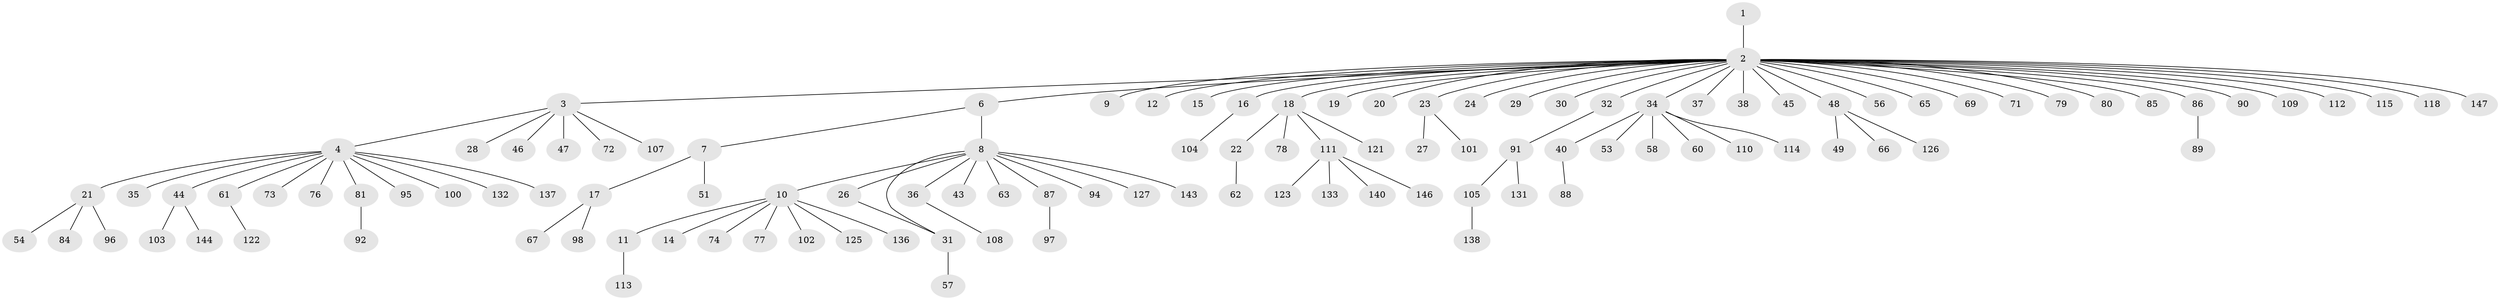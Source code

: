// original degree distribution, {2: 0.19047619047619047, 9: 0.013605442176870748, 8: 0.013605442176870748, 13: 0.006802721088435374, 28: 0.006802721088435374, 3: 0.04081632653061224, 4: 0.04081632653061224, 11: 0.006802721088435374, 1: 0.6598639455782312, 5: 0.02040816326530612}
// Generated by graph-tools (version 1.1) at 2025/41/03/06/25 10:41:47]
// undirected, 113 vertices, 113 edges
graph export_dot {
graph [start="1"]
  node [color=gray90,style=filled];
  1 [super="+130"];
  2 [super="+5"];
  3 [super="+75"];
  4 [super="+141"];
  6;
  7 [super="+13"];
  8 [super="+68"];
  9;
  10 [super="+129"];
  11;
  12 [super="+50"];
  14 [super="+41"];
  15 [super="+135"];
  16;
  17 [super="+83"];
  18 [super="+25"];
  19 [super="+119"];
  20;
  21 [super="+117"];
  22 [super="+33"];
  23 [super="+64"];
  24;
  26 [super="+139"];
  27;
  28;
  29 [super="+39"];
  30;
  31 [super="+120"];
  32;
  34 [super="+106"];
  35 [super="+99"];
  36;
  37;
  38;
  40 [super="+42"];
  43;
  44 [super="+52"];
  45 [super="+59"];
  46;
  47;
  48 [super="+93"];
  49 [super="+82"];
  51 [super="+124"];
  53 [super="+55"];
  54;
  56;
  57;
  58 [super="+70"];
  60;
  61;
  62;
  63;
  65;
  66;
  67 [super="+134"];
  69;
  71;
  72;
  73;
  74;
  76 [super="+116"];
  77;
  78;
  79;
  80;
  81;
  84;
  85;
  86;
  87;
  88 [super="+145"];
  89;
  90;
  91 [super="+142"];
  92;
  94;
  95;
  96;
  97;
  98;
  100;
  101;
  102;
  103;
  104;
  105;
  107;
  108;
  109;
  110;
  111 [super="+128"];
  112;
  113;
  114;
  115;
  118;
  121;
  122;
  123;
  125;
  126;
  127;
  131;
  132;
  133;
  136;
  137;
  138;
  140;
  143;
  144;
  146;
  147;
  1 -- 2;
  2 -- 3;
  2 -- 18;
  2 -- 19;
  2 -- 24;
  2 -- 48;
  2 -- 85;
  2 -- 86;
  2 -- 65;
  2 -- 69;
  2 -- 6;
  2 -- 71;
  2 -- 9;
  2 -- 12;
  2 -- 15;
  2 -- 16;
  2 -- 79;
  2 -- 80;
  2 -- 147;
  2 -- 20;
  2 -- 23;
  2 -- 90;
  2 -- 29;
  2 -- 30;
  2 -- 32;
  2 -- 34;
  2 -- 37;
  2 -- 38;
  2 -- 45;
  2 -- 109;
  2 -- 112;
  2 -- 115;
  2 -- 118;
  2 -- 56;
  3 -- 4;
  3 -- 28;
  3 -- 46;
  3 -- 47;
  3 -- 72;
  3 -- 107;
  4 -- 21;
  4 -- 35;
  4 -- 44;
  4 -- 61;
  4 -- 73;
  4 -- 76;
  4 -- 81;
  4 -- 95;
  4 -- 100;
  4 -- 132;
  4 -- 137;
  6 -- 7;
  6 -- 8;
  7 -- 17;
  7 -- 51;
  8 -- 10;
  8 -- 26;
  8 -- 31;
  8 -- 36;
  8 -- 43;
  8 -- 63;
  8 -- 87;
  8 -- 127;
  8 -- 143;
  8 -- 94;
  10 -- 11;
  10 -- 14;
  10 -- 74;
  10 -- 77;
  10 -- 102;
  10 -- 125;
  10 -- 136;
  11 -- 113;
  16 -- 104;
  17 -- 67;
  17 -- 98;
  18 -- 22;
  18 -- 111;
  18 -- 121;
  18 -- 78;
  21 -- 54;
  21 -- 84;
  21 -- 96;
  22 -- 62;
  23 -- 27;
  23 -- 101;
  26 -- 31;
  31 -- 57;
  32 -- 91;
  34 -- 40;
  34 -- 53;
  34 -- 58;
  34 -- 60;
  34 -- 110;
  34 -- 114;
  36 -- 108;
  40 -- 88;
  44 -- 144;
  44 -- 103;
  48 -- 49;
  48 -- 66;
  48 -- 126;
  61 -- 122;
  81 -- 92;
  86 -- 89;
  87 -- 97;
  91 -- 105;
  91 -- 131;
  105 -- 138;
  111 -- 123;
  111 -- 140;
  111 -- 146;
  111 -- 133;
}
